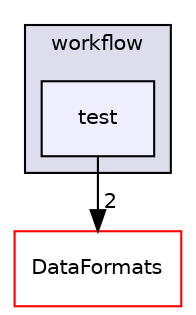 digraph "/home/travis/build/AliceO2Group/AliceO2/Detectors/TPC/workflow/test" {
  bgcolor=transparent;
  compound=true
  node [ fontsize="10", fontname="Helvetica"];
  edge [ labelfontsize="10", labelfontname="Helvetica"];
  subgraph clusterdir_9cc61f72f781098a662027b321784562 {
    graph [ bgcolor="#ddddee", pencolor="black", label="workflow" fontname="Helvetica", fontsize="10", URL="dir_9cc61f72f781098a662027b321784562.html"]
  dir_2bafbcfa72eb0338244708ca67b646e3 [shape=box, label="test", style="filled", fillcolor="#eeeeff", pencolor="black", URL="dir_2bafbcfa72eb0338244708ca67b646e3.html"];
  }
  dir_2171f7ec022c5423887b07c69b2f5b48 [shape=box label="DataFormats" color="red" URL="dir_2171f7ec022c5423887b07c69b2f5b48.html"];
  dir_2bafbcfa72eb0338244708ca67b646e3->dir_2171f7ec022c5423887b07c69b2f5b48 [headlabel="2", labeldistance=1.5 headhref="dir_000374_000054.html"];
}
